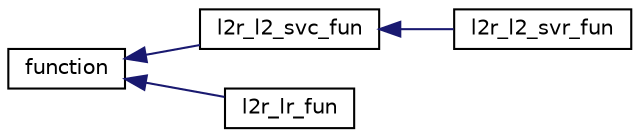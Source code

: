 digraph "Graphical Class Hierarchy"
{
  edge [fontname="Helvetica",fontsize="10",labelfontname="Helvetica",labelfontsize="10"];
  node [fontname="Helvetica",fontsize="10",shape=record];
  rankdir="LR";
  Node1 [label="function",height=0.2,width=0.4,color="black", fillcolor="white", style="filled",URL="$classfunction.html"];
  Node1 -> Node2 [dir="back",color="midnightblue",fontsize="10",style="solid",fontname="Helvetica"];
  Node2 [label="l2r_l2_svc_fun",height=0.2,width=0.4,color="black", fillcolor="white", style="filled",URL="$classl2r__l2__svc__fun.html"];
  Node2 -> Node3 [dir="back",color="midnightblue",fontsize="10",style="solid",fontname="Helvetica"];
  Node3 [label="l2r_l2_svr_fun",height=0.2,width=0.4,color="black", fillcolor="white", style="filled",URL="$classl2r__l2__svr__fun.html"];
  Node1 -> Node4 [dir="back",color="midnightblue",fontsize="10",style="solid",fontname="Helvetica"];
  Node4 [label="l2r_lr_fun",height=0.2,width=0.4,color="black", fillcolor="white", style="filled",URL="$classl2r__lr__fun.html"];
}
